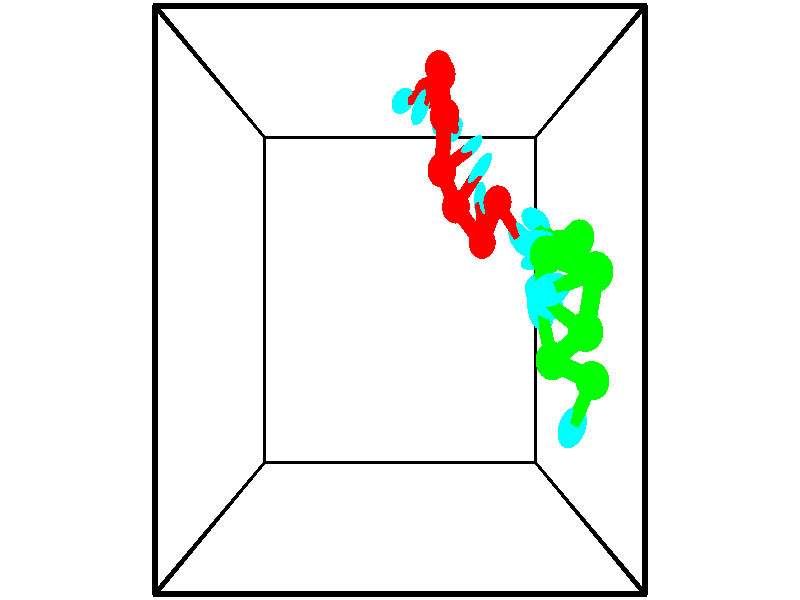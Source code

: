 // switches for output
#declare DRAW_BASES = 1; // possible values are 0, 1; only relevant for DNA ribbons
#declare DRAW_BASES_TYPE = 3; // possible values are 1, 2, 3; only relevant for DNA ribbons
#declare DRAW_FOG = 0; // set to 1 to enable fog

#include "colors.inc"

#include "transforms.inc"
background { rgb <1, 1, 1>}

#default {
   normal{
       ripples 0.25
       frequency 0.20
       turbulence 0.2
       lambda 5
   }
	finish {
		phong 0.1
		phong_size 40.
	}
}

// original window dimensions: 1024x640


// camera settings

camera {
	sky <-0, 1, 0>
	up <-0, 1, 0>
	right 1.6 * <1, 0, 0>
	location <2.5, 2.5, 11.1562>
	look_at <2.5, 2.5, 2.5>
	direction <0, 0, -8.6562>
	angle 67.0682
}


# declare cpy_camera_pos = <2.5, 2.5, 11.1562>;
# if (DRAW_FOG = 1)
fog {
	fog_type 2
	up vnormalize(cpy_camera_pos)
	color rgbt<1,1,1,0.3>
	distance 1e-5
	fog_alt 3e-3
	fog_offset 4
}
# end


// LIGHTS

# declare lum = 6;
global_settings {
	ambient_light rgb lum * <0.05, 0.05, 0.05>
	max_trace_level 15
}# declare cpy_direct_light_amount = 0.25;
light_source
{	1000 * <-1, -1, 1>,
	rgb lum * cpy_direct_light_amount
	parallel
}

light_source
{	1000 * <1, 1, -1>,
	rgb lum * cpy_direct_light_amount
	parallel
}

// strand 0

// nucleotide -1

// particle -1
sphere {
	<4.257853, 3.969652, 0.267106> 0.250000
	pigment { color rgbt <1,0,0,0> }
	no_shadow
}
cylinder {
	<4.499636, 3.651009, 0.269833>,  <4.644705, 3.459823, 0.271468>, 0.100000
	pigment { color rgbt <1,0,0,0> }
	no_shadow
}
cylinder {
	<4.499636, 3.651009, 0.269833>,  <4.257853, 3.969652, 0.267106>, 0.100000
	pigment { color rgbt <1,0,0,0> }
	no_shadow
}

// particle -1
sphere {
	<4.499636, 3.651009, 0.269833> 0.100000
	pigment { color rgbt <1,0,0,0> }
	no_shadow
}
sphere {
	0, 1
	scale<0.080000,0.200000,0.300000>
	matrix <-0.555807, -0.415579, 0.719981,
		-0.570711, -0.438985, -0.693960,
		0.604457, -0.796609, 0.006815,
		4.680973, 3.412026, 0.271877>
	pigment { color rgbt <0,1,1,0> }
	no_shadow
}
cylinder {
	<4.038824, 3.393098, -0.148513>,  <4.257853, 3.969652, 0.267106>, 0.130000
	pigment { color rgbt <1,0,0,0> }
	no_shadow
}

// nucleotide -1

// particle -1
sphere {
	<4.038824, 3.393098, -0.148513> 0.250000
	pigment { color rgbt <1,0,0,0> }
	no_shadow
}
cylinder {
	<4.031523, 3.784595, -0.230221>,  <4.027142, 4.019494, -0.279245>, 0.100000
	pigment { color rgbt <1,0,0,0> }
	no_shadow
}
cylinder {
	<4.031523, 3.784595, -0.230221>,  <4.038824, 3.393098, -0.148513>, 0.100000
	pigment { color rgbt <1,0,0,0> }
	no_shadow
}

// particle -1
sphere {
	<4.031523, 3.784595, -0.230221> 0.100000
	pigment { color rgbt <1,0,0,0> }
	no_shadow
}
sphere {
	0, 1
	scale<0.080000,0.200000,0.300000>
	matrix <-0.923976, 0.061547, 0.377467,
		0.382016, 0.195629, 0.903213,
		-0.018254, 0.978745, -0.204269,
		4.026047, 4.078219, -0.291501>
	pigment { color rgbt <0,1,1,0> }
	no_shadow
}
cylinder {
	<3.511082, 3.905423, 0.230010>,  <4.038824, 3.393098, -0.148513>, 0.130000
	pigment { color rgbt <1,0,0,0> }
	no_shadow
}

// nucleotide -1

// particle -1
sphere {
	<3.511082, 3.905423, 0.230010> 0.250000
	pigment { color rgbt <1,0,0,0> }
	no_shadow
}
cylinder {
	<3.741413, 4.199860, 0.372330>,  <3.879611, 4.376522, 0.457722>, 0.100000
	pigment { color rgbt <1,0,0,0> }
	no_shadow
}
cylinder {
	<3.741413, 4.199860, 0.372330>,  <3.511082, 3.905423, 0.230010>, 0.100000
	pigment { color rgbt <1,0,0,0> }
	no_shadow
}

// particle -1
sphere {
	<3.741413, 4.199860, 0.372330> 0.100000
	pigment { color rgbt <1,0,0,0> }
	no_shadow
}
sphere {
	0, 1
	scale<0.080000,0.200000,0.300000>
	matrix <-0.630338, 0.676862, -0.380173,
		-0.520670, -0.005361, 0.853741,
		0.575827, 0.736091, 0.355800,
		3.914161, 4.420687, 0.479070>
	pigment { color rgbt <0,1,1,0> }
	no_shadow
}
cylinder {
	<3.230989, 4.384861, 0.630901>,  <3.511082, 3.905423, 0.230010>, 0.130000
	pigment { color rgbt <1,0,0,0> }
	no_shadow
}

// nucleotide -1

// particle -1
sphere {
	<3.230989, 4.384861, 0.630901> 0.250000
	pigment { color rgbt <1,0,0,0> }
	no_shadow
}
cylinder {
	<3.530539, 4.599411, 0.475216>,  <3.710268, 4.728141, 0.381805>, 0.100000
	pigment { color rgbt <1,0,0,0> }
	no_shadow
}
cylinder {
	<3.530539, 4.599411, 0.475216>,  <3.230989, 4.384861, 0.630901>, 0.100000
	pigment { color rgbt <1,0,0,0> }
	no_shadow
}

// particle -1
sphere {
	<3.530539, 4.599411, 0.475216> 0.100000
	pigment { color rgbt <1,0,0,0> }
	no_shadow
}
sphere {
	0, 1
	scale<0.080000,0.200000,0.300000>
	matrix <-0.650235, 0.708127, -0.275228,
		0.127987, 0.459192, 0.879069,
		0.748875, 0.536376, -0.389214,
		3.755201, 4.760324, 0.358452>
	pigment { color rgbt <0,1,1,0> }
	no_shadow
}
cylinder {
	<3.258379, 5.103238, 0.910731>,  <3.230989, 4.384861, 0.630901>, 0.130000
	pigment { color rgbt <1,0,0,0> }
	no_shadow
}

// nucleotide -1

// particle -1
sphere {
	<3.258379, 5.103238, 0.910731> 0.250000
	pigment { color rgbt <1,0,0,0> }
	no_shadow
}
cylinder {
	<3.388149, 5.082619, 0.532928>,  <3.466012, 5.070247, 0.306247>, 0.100000
	pigment { color rgbt <1,0,0,0> }
	no_shadow
}
cylinder {
	<3.388149, 5.082619, 0.532928>,  <3.258379, 5.103238, 0.910731>, 0.100000
	pigment { color rgbt <1,0,0,0> }
	no_shadow
}

// particle -1
sphere {
	<3.388149, 5.082619, 0.532928> 0.100000
	pigment { color rgbt <1,0,0,0> }
	no_shadow
}
sphere {
	0, 1
	scale<0.080000,0.200000,0.300000>
	matrix <-0.767104, 0.569882, -0.294593,
		0.553443, 0.820108, 0.145342,
		0.324426, -0.051548, -0.944506,
		3.485477, 5.067154, 0.249577>
	pigment { color rgbt <0,1,1,0> }
	no_shadow
}
cylinder {
	<3.217710, 5.775222, 0.626699>,  <3.258379, 5.103238, 0.910731>, 0.130000
	pigment { color rgbt <1,0,0,0> }
	no_shadow
}

// nucleotide -1

// particle -1
sphere {
	<3.217710, 5.775222, 0.626699> 0.250000
	pigment { color rgbt <1,0,0,0> }
	no_shadow
}
cylinder {
	<3.211840, 5.500408, 0.336109>,  <3.208318, 5.335520, 0.161755>, 0.100000
	pigment { color rgbt <1,0,0,0> }
	no_shadow
}
cylinder {
	<3.211840, 5.500408, 0.336109>,  <3.217710, 5.775222, 0.626699>, 0.100000
	pigment { color rgbt <1,0,0,0> }
	no_shadow
}

// particle -1
sphere {
	<3.211840, 5.500408, 0.336109> 0.100000
	pigment { color rgbt <1,0,0,0> }
	no_shadow
}
sphere {
	0, 1
	scale<0.080000,0.200000,0.300000>
	matrix <-0.809697, 0.434455, -0.394512,
		0.586665, 0.582435, -0.562667,
		-0.014676, -0.687035, -0.726475,
		3.207437, 5.294297, 0.118167>
	pigment { color rgbt <0,1,1,0> }
	no_shadow
}
cylinder {
	<3.215682, 6.101598, -0.053739>,  <3.217710, 5.775222, 0.626699>, 0.130000
	pigment { color rgbt <1,0,0,0> }
	no_shadow
}

// nucleotide -1

// particle -1
sphere {
	<3.215682, 6.101598, -0.053739> 0.250000
	pigment { color rgbt <1,0,0,0> }
	no_shadow
}
cylinder {
	<3.028849, 5.747913, -0.052876>,  <2.916749, 5.535703, -0.052357>, 0.100000
	pigment { color rgbt <1,0,0,0> }
	no_shadow
}
cylinder {
	<3.028849, 5.747913, -0.052876>,  <3.215682, 6.101598, -0.053739>, 0.100000
	pigment { color rgbt <1,0,0,0> }
	no_shadow
}

// particle -1
sphere {
	<3.028849, 5.747913, -0.052876> 0.100000
	pigment { color rgbt <1,0,0,0> }
	no_shadow
}
sphere {
	0, 1
	scale<0.080000,0.200000,0.300000>
	matrix <-0.741523, 0.390375, -0.545666,
		0.481641, -0.256472, -0.838000,
		-0.467082, -0.884211, 0.002159,
		2.888724, 5.482650, -0.052228>
	pigment { color rgbt <0,1,1,0> }
	no_shadow
}
cylinder {
	<3.029709, 5.889329, -0.719336>,  <3.215682, 6.101598, -0.053739>, 0.130000
	pigment { color rgbt <1,0,0,0> }
	no_shadow
}

// nucleotide -1

// particle -1
sphere {
	<3.029709, 5.889329, -0.719336> 0.250000
	pigment { color rgbt <1,0,0,0> }
	no_shadow
}
cylinder {
	<2.759642, 5.746956, -0.460892>,  <2.597601, 5.661532, -0.305825>, 0.100000
	pigment { color rgbt <1,0,0,0> }
	no_shadow
}
cylinder {
	<2.759642, 5.746956, -0.460892>,  <3.029709, 5.889329, -0.719336>, 0.100000
	pigment { color rgbt <1,0,0,0> }
	no_shadow
}

// particle -1
sphere {
	<2.759642, 5.746956, -0.460892> 0.100000
	pigment { color rgbt <1,0,0,0> }
	no_shadow
}
sphere {
	0, 1
	scale<0.080000,0.200000,0.300000>
	matrix <-0.736382, 0.376799, -0.561928,
		-0.043445, -0.855181, -0.516506,
		-0.675169, -0.355932, 0.646110,
		2.557091, 5.640176, -0.267059>
	pigment { color rgbt <0,1,1,0> }
	no_shadow
}
// strand 1

// nucleotide -1

// particle -1
sphere {
	<5.358590, 3.302340, 0.302087> 0.250000
	pigment { color rgbt <0,1,0,0> }
	no_shadow
}
cylinder {
	<5.073475, 3.500008, 0.501179>,  <4.902407, 3.618608, 0.620634>, 0.100000
	pigment { color rgbt <0,1,0,0> }
	no_shadow
}
cylinder {
	<5.073475, 3.500008, 0.501179>,  <5.358590, 3.302340, 0.302087>, 0.100000
	pigment { color rgbt <0,1,0,0> }
	no_shadow
}

// particle -1
sphere {
	<5.073475, 3.500008, 0.501179> 0.100000
	pigment { color rgbt <0,1,0,0> }
	no_shadow
}
sphere {
	0, 1
	scale<0.080000,0.200000,0.300000>
	matrix <-0.175798, -0.812862, 0.555293,
		0.678994, 0.308305, 0.666270,
		-0.712785, 0.494169, 0.497729,
		4.859640, 3.648258, 0.650497>
	pigment { color rgbt <0,1,1,0> }
	no_shadow
}
cylinder {
	<5.526592, 3.383679, 0.946449>,  <5.358590, 3.302340, 0.302087>, 0.130000
	pigment { color rgbt <0,1,0,0> }
	no_shadow
}

// nucleotide -1

// particle -1
sphere {
	<5.526592, 3.383679, 0.946449> 0.250000
	pigment { color rgbt <0,1,0,0> }
	no_shadow
}
cylinder {
	<5.128471, 3.373482, 0.909096>,  <4.889598, 3.367363, 0.886684>, 0.100000
	pigment { color rgbt <0,1,0,0> }
	no_shadow
}
cylinder {
	<5.128471, 3.373482, 0.909096>,  <5.526592, 3.383679, 0.946449>, 0.100000
	pigment { color rgbt <0,1,0,0> }
	no_shadow
}

// particle -1
sphere {
	<5.128471, 3.373482, 0.909096> 0.100000
	pigment { color rgbt <0,1,0,0> }
	no_shadow
}
sphere {
	0, 1
	scale<0.080000,0.200000,0.300000>
	matrix <-0.018022, -0.899029, 0.437519,
		-0.095108, 0.437147, 0.894347,
		-0.995304, -0.025493, -0.093383,
		4.829880, 3.365834, 0.881081>
	pigment { color rgbt <0,1,1,0> }
	no_shadow
}
cylinder {
	<5.296289, 3.265307, 1.568891>,  <5.526592, 3.383679, 0.946449>, 0.130000
	pigment { color rgbt <0,1,0,0> }
	no_shadow
}

// nucleotide -1

// particle -1
sphere {
	<5.296289, 3.265307, 1.568891> 0.250000
	pigment { color rgbt <0,1,0,0> }
	no_shadow
}
cylinder {
	<5.002649, 3.145325, 1.325211>,  <4.826466, 3.073335, 1.179003>, 0.100000
	pigment { color rgbt <0,1,0,0> }
	no_shadow
}
cylinder {
	<5.002649, 3.145325, 1.325211>,  <5.296289, 3.265307, 1.568891>, 0.100000
	pigment { color rgbt <0,1,0,0> }
	no_shadow
}

// particle -1
sphere {
	<5.002649, 3.145325, 1.325211> 0.100000
	pigment { color rgbt <0,1,0,0> }
	no_shadow
}
sphere {
	0, 1
	scale<0.080000,0.200000,0.300000>
	matrix <-0.026425, -0.883847, 0.467028,
		-0.678528, 0.358943, 0.640905,
		-0.734099, -0.299956, -0.609200,
		4.782420, 3.055338, 1.142450>
	pigment { color rgbt <0,1,1,0> }
	no_shadow
}
cylinder {
	<4.733841, 3.069836, 1.945233>,  <5.296289, 3.265307, 1.568891>, 0.130000
	pigment { color rgbt <0,1,0,0> }
	no_shadow
}

// nucleotide -1

// particle -1
sphere {
	<4.733841, 3.069836, 1.945233> 0.250000
	pigment { color rgbt <0,1,0,0> }
	no_shadow
}
cylinder {
	<4.733677, 2.851074, 1.610355>,  <4.733579, 2.719817, 1.409428>, 0.100000
	pigment { color rgbt <0,1,0,0> }
	no_shadow
}
cylinder {
	<4.733677, 2.851074, 1.610355>,  <4.733841, 3.069836, 1.945233>, 0.100000
	pigment { color rgbt <0,1,0,0> }
	no_shadow
}

// particle -1
sphere {
	<4.733677, 2.851074, 1.610355> 0.100000
	pigment { color rgbt <0,1,0,0> }
	no_shadow
}
sphere {
	0, 1
	scale<0.080000,0.200000,0.300000>
	matrix <-0.026932, -0.836885, 0.546715,
		-0.999637, 0.022771, -0.014386,
		-0.000410, -0.546904, -0.837195,
		4.733554, 2.687003, 1.359197>
	pigment { color rgbt <0,1,1,0> }
	no_shadow
}
cylinder {
	<5.351533, 2.841850, 2.342096>,  <4.733841, 3.069836, 1.945233>, 0.130000
	pigment { color rgbt <0,1,0,0> }
	no_shadow
}

// nucleotide -1

// particle -1
sphere {
	<5.351533, 2.841850, 2.342096> 0.250000
	pigment { color rgbt <0,1,0,0> }
	no_shadow
}
cylinder {
	<4.971595, 2.716927, 2.348499>,  <4.743632, 2.641972, 2.352341>, 0.100000
	pigment { color rgbt <0,1,0,0> }
	no_shadow
}
cylinder {
	<4.971595, 2.716927, 2.348499>,  <5.351533, 2.841850, 2.342096>, 0.100000
	pigment { color rgbt <0,1,0,0> }
	no_shadow
}

// particle -1
sphere {
	<4.971595, 2.716927, 2.348499> 0.100000
	pigment { color rgbt <0,1,0,0> }
	no_shadow
}
sphere {
	0, 1
	scale<0.080000,0.200000,0.300000>
	matrix <0.021968, -0.117700, -0.992806,
		0.311947, -0.942661, 0.118658,
		-0.949845, -0.312309, 0.016007,
		4.686641, 2.623234, 2.353302>
	pigment { color rgbt <0,1,1,0> }
	no_shadow
}
cylinder {
	<5.249856, 2.108846, 2.206451>,  <5.351533, 2.841850, 2.342096>, 0.130000
	pigment { color rgbt <0,1,0,0> }
	no_shadow
}

// nucleotide -1

// particle -1
sphere {
	<5.249856, 2.108846, 2.206451> 0.250000
	pigment { color rgbt <0,1,0,0> }
	no_shadow
}
cylinder {
	<4.933732, 2.323273, 2.087761>,  <4.744058, 2.451929, 2.016547>, 0.100000
	pigment { color rgbt <0,1,0,0> }
	no_shadow
}
cylinder {
	<4.933732, 2.323273, 2.087761>,  <5.249856, 2.108846, 2.206451>, 0.100000
	pigment { color rgbt <0,1,0,0> }
	no_shadow
}

// particle -1
sphere {
	<4.933732, 2.323273, 2.087761> 0.100000
	pigment { color rgbt <0,1,0,0> }
	no_shadow
}
sphere {
	0, 1
	scale<0.080000,0.200000,0.300000>
	matrix <0.249864, -0.160211, -0.954935,
		-0.559447, -0.828834, -0.007327,
		-0.790308, 0.536067, -0.296725,
		4.696640, 2.484093, 1.998743>
	pigment { color rgbt <0,1,1,0> }
	no_shadow
}
cylinder {
	<4.862747, 1.711809, 1.775837>,  <5.249856, 2.108846, 2.206451>, 0.130000
	pigment { color rgbt <0,1,0,0> }
	no_shadow
}

// nucleotide -1

// particle -1
sphere {
	<4.862747, 1.711809, 1.775837> 0.250000
	pigment { color rgbt <0,1,0,0> }
	no_shadow
}
cylinder {
	<4.784647, 2.091362, 1.676640>,  <4.737787, 2.319094, 1.617121>, 0.100000
	pigment { color rgbt <0,1,0,0> }
	no_shadow
}
cylinder {
	<4.784647, 2.091362, 1.676640>,  <4.862747, 1.711809, 1.775837>, 0.100000
	pigment { color rgbt <0,1,0,0> }
	no_shadow
}

// particle -1
sphere {
	<4.784647, 2.091362, 1.676640> 0.100000
	pigment { color rgbt <0,1,0,0> }
	no_shadow
}
sphere {
	0, 1
	scale<0.080000,0.200000,0.300000>
	matrix <0.119596, -0.227937, -0.966303,
		-0.973435, -0.218328, -0.068978,
		-0.195249, 0.948883, -0.247993,
		4.726072, 2.376027, 1.602242>
	pigment { color rgbt <0,1,1,0> }
	no_shadow
}
cylinder {
	<5.464878, 1.464398, 1.845169>,  <4.862747, 1.711809, 1.775837>, 0.130000
	pigment { color rgbt <0,1,0,0> }
	no_shadow
}

// nucleotide -1

// particle -1
sphere {
	<5.464878, 1.464398, 1.845169> 0.250000
	pigment { color rgbt <0,1,0,0> }
	no_shadow
}
cylinder {
	<5.311757, 1.104767, 1.760204>,  <5.219884, 0.888988, 1.709225>, 0.100000
	pigment { color rgbt <0,1,0,0> }
	no_shadow
}
cylinder {
	<5.311757, 1.104767, 1.760204>,  <5.464878, 1.464398, 1.845169>, 0.100000
	pigment { color rgbt <0,1,0,0> }
	no_shadow
}

// particle -1
sphere {
	<5.311757, 1.104767, 1.760204> 0.100000
	pigment { color rgbt <0,1,0,0> }
	no_shadow
}
sphere {
	0, 1
	scale<0.080000,0.200000,0.300000>
	matrix <-0.171476, -0.156781, 0.972633,
		-0.907776, 0.408750, -0.094155,
		-0.382803, -0.899079, -0.212413,
		5.196916, 0.835043, 1.696481>
	pigment { color rgbt <0,1,1,0> }
	no_shadow
}
// box output
cylinder {
	<0.000000, 0.000000, 0.000000>,  <5.000000, 0.000000, 0.000000>, 0.025000
	pigment { color rgbt <0,0,0,0> }
	no_shadow
}
cylinder {
	<0.000000, 0.000000, 0.000000>,  <0.000000, 5.000000, 0.000000>, 0.025000
	pigment { color rgbt <0,0,0,0> }
	no_shadow
}
cylinder {
	<0.000000, 0.000000, 0.000000>,  <0.000000, 0.000000, 5.000000>, 0.025000
	pigment { color rgbt <0,0,0,0> }
	no_shadow
}
cylinder {
	<5.000000, 5.000000, 5.000000>,  <0.000000, 5.000000, 5.000000>, 0.025000
	pigment { color rgbt <0,0,0,0> }
	no_shadow
}
cylinder {
	<5.000000, 5.000000, 5.000000>,  <5.000000, 0.000000, 5.000000>, 0.025000
	pigment { color rgbt <0,0,0,0> }
	no_shadow
}
cylinder {
	<5.000000, 5.000000, 5.000000>,  <5.000000, 5.000000, 0.000000>, 0.025000
	pigment { color rgbt <0,0,0,0> }
	no_shadow
}
cylinder {
	<0.000000, 0.000000, 5.000000>,  <0.000000, 5.000000, 5.000000>, 0.025000
	pigment { color rgbt <0,0,0,0> }
	no_shadow
}
cylinder {
	<0.000000, 0.000000, 5.000000>,  <5.000000, 0.000000, 5.000000>, 0.025000
	pigment { color rgbt <0,0,0,0> }
	no_shadow
}
cylinder {
	<5.000000, 5.000000, 0.000000>,  <0.000000, 5.000000, 0.000000>, 0.025000
	pigment { color rgbt <0,0,0,0> }
	no_shadow
}
cylinder {
	<5.000000, 5.000000, 0.000000>,  <5.000000, 0.000000, 0.000000>, 0.025000
	pigment { color rgbt <0,0,0,0> }
	no_shadow
}
cylinder {
	<5.000000, 0.000000, 5.000000>,  <5.000000, 0.000000, 0.000000>, 0.025000
	pigment { color rgbt <0,0,0,0> }
	no_shadow
}
cylinder {
	<0.000000, 5.000000, 0.000000>,  <0.000000, 5.000000, 5.000000>, 0.025000
	pigment { color rgbt <0,0,0,0> }
	no_shadow
}
// end of box output
